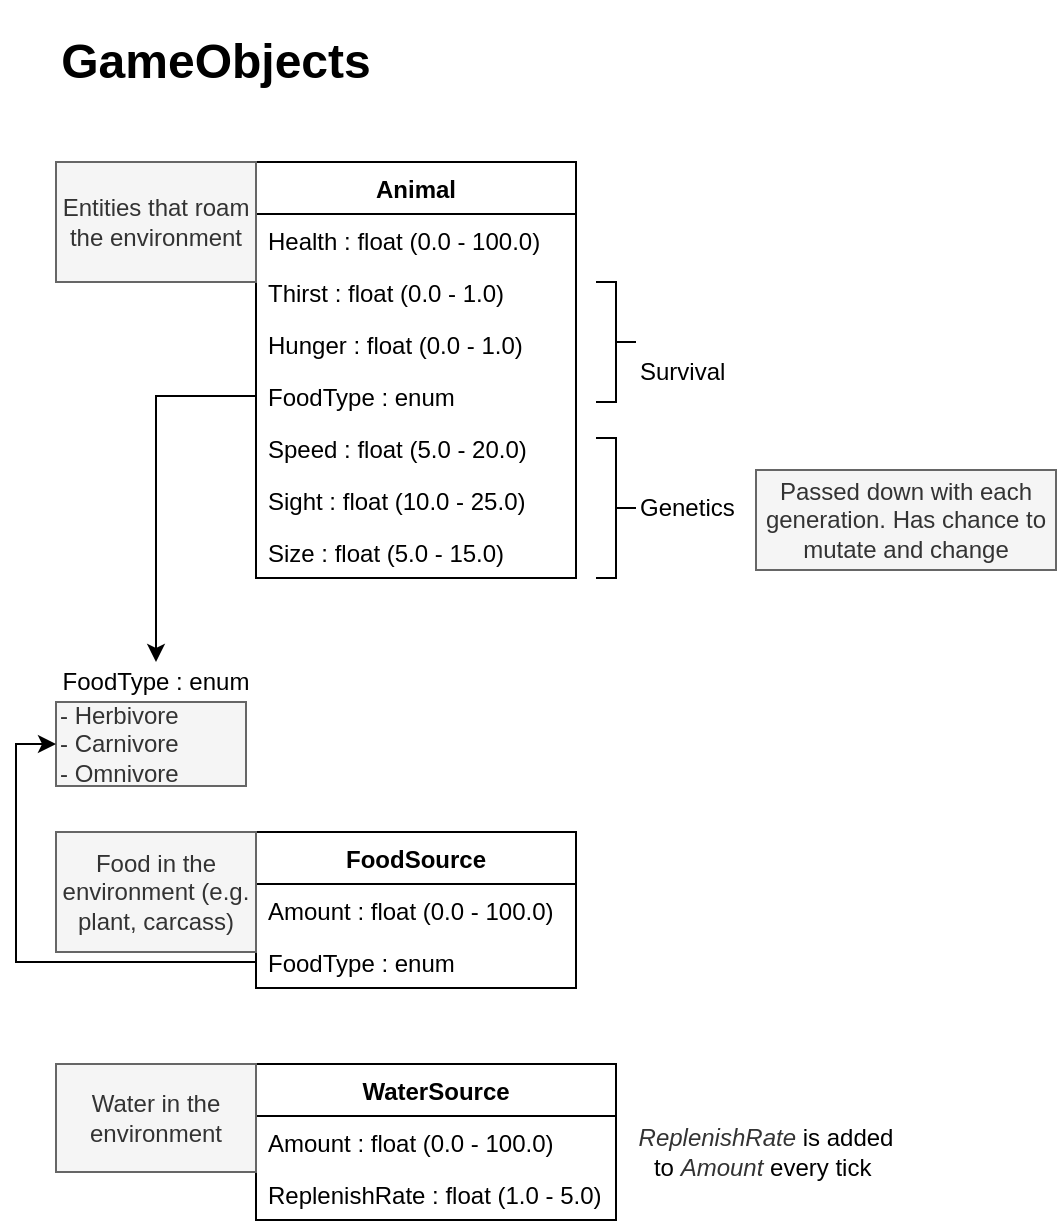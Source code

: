 <mxfile version="14.6.13" type="device" pages="3"><diagram id="C5RBs43oDa-KdzZeNtuy" name="Entity"><mxGraphModel dx="621" dy="552" grid="1" gridSize="10" guides="1" tooltips="1" connect="1" arrows="1" fold="1" page="1" pageScale="1" pageWidth="827" pageHeight="1169" math="0" shadow="0"><root><mxCell id="WIyWlLk6GJQsqaUBKTNV-0"/><mxCell id="WIyWlLk6GJQsqaUBKTNV-1" parent="WIyWlLk6GJQsqaUBKTNV-0"/><mxCell id="5SThRLwOLSABFwooFcCX-1" value="&lt;h1&gt;GameObjects&lt;/h1&gt;" style="text;html=1;strokeColor=none;fillColor=none;align=center;verticalAlign=middle;whiteSpace=wrap;rounded=0;" parent="WIyWlLk6GJQsqaUBKTNV-1" vertex="1"><mxGeometry x="40" y="20" width="160" height="20" as="geometry"/></mxCell><mxCell id="5SThRLwOLSABFwooFcCX-13" value="Animal" style="swimlane;fontStyle=1;childLayout=stackLayout;horizontal=1;startSize=26;horizontalStack=0;resizeParent=1;resizeParentMax=0;resizeLast=0;collapsible=1;marginBottom=0;align=center;" parent="WIyWlLk6GJQsqaUBKTNV-1" vertex="1"><mxGeometry x="140" y="80" width="160" height="208" as="geometry"/></mxCell><mxCell id="5SThRLwOLSABFwooFcCX-14" value="Health : float (0.0 - 100.0)" style="text;strokeColor=none;fillColor=none;align=left;verticalAlign=top;spacingLeft=4;spacingRight=4;overflow=hidden;rotatable=0;points=[[0,0.5],[1,0.5]];portConstraint=eastwest;" parent="5SThRLwOLSABFwooFcCX-13" vertex="1"><mxGeometry y="26" width="160" height="26" as="geometry"/></mxCell><mxCell id="5SThRLwOLSABFwooFcCX-15" value="Thirst : float (0.0 - 1.0)" style="text;strokeColor=none;fillColor=none;align=left;verticalAlign=top;spacingLeft=4;spacingRight=4;overflow=hidden;rotatable=0;points=[[0,0.5],[1,0.5]];portConstraint=eastwest;" parent="5SThRLwOLSABFwooFcCX-13" vertex="1"><mxGeometry y="52" width="160" height="26" as="geometry"/></mxCell><mxCell id="H8pvV5RYC62tvwvG86yU-11" value="Hunger : float (0.0 - 1.0)" style="text;strokeColor=none;fillColor=none;align=left;verticalAlign=top;spacingLeft=4;spacingRight=4;overflow=hidden;rotatable=0;points=[[0,0.5],[1,0.5]];portConstraint=eastwest;" parent="5SThRLwOLSABFwooFcCX-13" vertex="1"><mxGeometry y="78" width="160" height="26" as="geometry"/></mxCell><mxCell id="iAX5rd9NjiC0FdPQaTMb-10" value="FoodType : enum" style="text;strokeColor=none;fillColor=none;align=left;verticalAlign=top;spacingLeft=4;spacingRight=4;overflow=hidden;rotatable=0;points=[[0,0.5],[1,0.5]];portConstraint=eastwest;" parent="5SThRLwOLSABFwooFcCX-13" vertex="1"><mxGeometry y="104" width="160" height="26" as="geometry"/></mxCell><mxCell id="iAX5rd9NjiC0FdPQaTMb-5" value="Speed : float (5.0 - 20.0)" style="text;strokeColor=none;fillColor=none;align=left;verticalAlign=top;spacingLeft=4;spacingRight=4;overflow=hidden;rotatable=0;points=[[0,0.5],[1,0.5]];portConstraint=eastwest;" parent="5SThRLwOLSABFwooFcCX-13" vertex="1"><mxGeometry y="130" width="160" height="26" as="geometry"/></mxCell><mxCell id="iAX5rd9NjiC0FdPQaTMb-6" value="Sight : float (10.0 - 25.0)" style="text;strokeColor=none;fillColor=none;align=left;verticalAlign=top;spacingLeft=4;spacingRight=4;overflow=hidden;rotatable=0;points=[[0,0.5],[1,0.5]];portConstraint=eastwest;" parent="5SThRLwOLSABFwooFcCX-13" vertex="1"><mxGeometry y="156" width="160" height="26" as="geometry"/></mxCell><mxCell id="iAX5rd9NjiC0FdPQaTMb-7" value="Size : float (5.0 - 15.0)" style="text;strokeColor=none;fillColor=none;align=left;verticalAlign=top;spacingLeft=4;spacingRight=4;overflow=hidden;rotatable=0;points=[[0,0.5],[1,0.5]];portConstraint=eastwest;" parent="5SThRLwOLSABFwooFcCX-13" vertex="1"><mxGeometry y="182" width="160" height="26" as="geometry"/></mxCell><mxCell id="H8pvV5RYC62tvwvG86yU-1" value="Entities that roam the environment" style="text;html=1;strokeColor=#666666;fillColor=#f5f5f5;align=center;verticalAlign=middle;whiteSpace=wrap;rounded=0;fontColor=#333333;" parent="WIyWlLk6GJQsqaUBKTNV-1" vertex="1"><mxGeometry x="40" y="80" width="100" height="60" as="geometry"/></mxCell><mxCell id="H8pvV5RYC62tvwvG86yU-4" value="FoodSource" style="swimlane;fontStyle=1;childLayout=stackLayout;horizontal=1;startSize=26;horizontalStack=0;resizeParent=1;resizeParentMax=0;resizeLast=0;collapsible=1;marginBottom=0;align=center;html=0;" parent="WIyWlLk6GJQsqaUBKTNV-1" vertex="1"><mxGeometry x="140" y="415" width="160" height="78" as="geometry"/></mxCell><mxCell id="H8pvV5RYC62tvwvG86yU-5" value="Amount : float (0.0 - 100.0)" style="text;strokeColor=none;fillColor=none;align=left;verticalAlign=top;spacingLeft=4;spacingRight=4;overflow=hidden;rotatable=0;points=[[0,0.5],[1,0.5]];portConstraint=eastwest;" parent="H8pvV5RYC62tvwvG86yU-4" vertex="1"><mxGeometry y="26" width="160" height="26" as="geometry"/></mxCell><mxCell id="H8pvV5RYC62tvwvG86yU-6" value="FoodType : enum" style="text;strokeColor=none;fillColor=none;align=left;verticalAlign=top;spacingLeft=4;spacingRight=4;overflow=hidden;rotatable=0;points=[[0,0.5],[1,0.5]];portConstraint=eastwest;" parent="H8pvV5RYC62tvwvG86yU-4" vertex="1"><mxGeometry y="52" width="160" height="26" as="geometry"/></mxCell><mxCell id="H8pvV5RYC62tvwvG86yU-8" value="Food in the environment (e.g. plant, carcass)" style="text;html=1;strokeColor=#666666;fillColor=#f5f5f5;align=center;verticalAlign=middle;whiteSpace=wrap;rounded=0;fontColor=#333333;" parent="WIyWlLk6GJQsqaUBKTNV-1" vertex="1"><mxGeometry x="40" y="415" width="100" height="60" as="geometry"/></mxCell><mxCell id="H8pvV5RYC62tvwvG86yU-14" value="&lt;span&gt;- Herbivore&lt;/span&gt;&lt;br&gt;&lt;span&gt;- Carnivore&lt;/span&gt;&lt;br&gt;&lt;span&gt;- Omnivore&lt;/span&gt;" style="text;html=1;align=left;verticalAlign=middle;whiteSpace=wrap;rounded=0;shadow=0;glass=0;fillColor=#f5f5f5;strokeColor=#666666;fontColor=#333333;" parent="WIyWlLk6GJQsqaUBKTNV-1" vertex="1"><mxGeometry x="40" y="350" width="95" height="42" as="geometry"/></mxCell><mxCell id="H8pvV5RYC62tvwvG86yU-28" value="WaterSource" style="swimlane;fontStyle=1;childLayout=stackLayout;horizontal=1;startSize=26;horizontalStack=0;resizeParent=1;resizeParentMax=0;resizeLast=0;collapsible=1;marginBottom=0;align=center;html=0;" parent="WIyWlLk6GJQsqaUBKTNV-1" vertex="1"><mxGeometry x="140" y="531" width="180" height="78" as="geometry"/></mxCell><mxCell id="H8pvV5RYC62tvwvG86yU-29" value="Amount : float (0.0 - 100.0)" style="text;strokeColor=none;fillColor=none;align=left;verticalAlign=top;spacingLeft=4;spacingRight=4;overflow=hidden;rotatable=0;points=[[0,0.5],[1,0.5]];portConstraint=eastwest;" parent="H8pvV5RYC62tvwvG86yU-28" vertex="1"><mxGeometry y="26" width="180" height="26" as="geometry"/></mxCell><mxCell id="iAX5rd9NjiC0FdPQaTMb-13" value="ReplenishRate : float (1.0 - 5.0)" style="text;strokeColor=none;fillColor=none;align=left;verticalAlign=top;spacingLeft=4;spacingRight=4;overflow=hidden;rotatable=0;points=[[0,0.5],[1,0.5]];portConstraint=eastwest;" parent="H8pvV5RYC62tvwvG86yU-28" vertex="1"><mxGeometry y="52" width="180" height="26" as="geometry"/></mxCell><mxCell id="H8pvV5RYC62tvwvG86yU-31" value="Water in the environment" style="text;html=1;strokeColor=#666666;fillColor=#f5f5f5;align=center;verticalAlign=middle;whiteSpace=wrap;rounded=0;fontColor=#333333;" parent="WIyWlLk6GJQsqaUBKTNV-1" vertex="1"><mxGeometry x="40" y="531" width="100" height="54" as="geometry"/></mxCell><mxCell id="iAX5rd9NjiC0FdPQaTMb-0" value="FoodType : enum" style="text;html=1;strokeColor=none;fillColor=none;align=center;verticalAlign=middle;whiteSpace=wrap;rounded=0;" parent="WIyWlLk6GJQsqaUBKTNV-1" vertex="1"><mxGeometry x="40" y="330" width="100" height="20" as="geometry"/></mxCell><mxCell id="iAX5rd9NjiC0FdPQaTMb-3" value="" style="html=1;shape=mxgraph.flowchart.annotation_2;align=left;labelPosition=right;direction=west;" parent="WIyWlLk6GJQsqaUBKTNV-1" vertex="1"><mxGeometry x="310" y="140" width="20" height="60" as="geometry"/></mxCell><mxCell id="iAX5rd9NjiC0FdPQaTMb-4" value="Survival" style="text;html=1;align=left;verticalAlign=middle;resizable=0;points=[];autosize=1;strokeColor=none;" parent="WIyWlLk6GJQsqaUBKTNV-1" vertex="1"><mxGeometry x="330" y="175" width="60" height="20" as="geometry"/></mxCell><mxCell id="iAX5rd9NjiC0FdPQaTMb-8" value="" style="html=1;shape=mxgraph.flowchart.annotation_2;align=left;labelPosition=right;direction=west;" parent="WIyWlLk6GJQsqaUBKTNV-1" vertex="1"><mxGeometry x="310" y="218" width="20" height="70" as="geometry"/></mxCell><mxCell id="iAX5rd9NjiC0FdPQaTMb-9" value="Genetics" style="text;html=1;align=left;verticalAlign=middle;resizable=0;points=[];autosize=1;strokeColor=none;" parent="WIyWlLk6GJQsqaUBKTNV-1" vertex="1"><mxGeometry x="330" y="243" width="60" height="20" as="geometry"/></mxCell><mxCell id="iAX5rd9NjiC0FdPQaTMb-11" style="edgeStyle=orthogonalEdgeStyle;orthogonalLoop=1;jettySize=auto;html=1;rounded=0;" parent="WIyWlLk6GJQsqaUBKTNV-1" source="iAX5rd9NjiC0FdPQaTMb-10" target="iAX5rd9NjiC0FdPQaTMb-0" edge="1"><mxGeometry relative="1" as="geometry"/></mxCell><mxCell id="iAX5rd9NjiC0FdPQaTMb-12" style="edgeStyle=orthogonalEdgeStyle;rounded=0;orthogonalLoop=1;jettySize=auto;html=1;entryX=0;entryY=0.5;entryDx=0;entryDy=0;" parent="WIyWlLk6GJQsqaUBKTNV-1" source="H8pvV5RYC62tvwvG86yU-6" target="H8pvV5RYC62tvwvG86yU-14" edge="1"><mxGeometry relative="1" as="geometry"/></mxCell><mxCell id="iAX5rd9NjiC0FdPQaTMb-14" value="&lt;font color=&quot;#333333&quot;&gt;&lt;i&gt;ReplenishRate&lt;/i&gt;&amp;nbsp;&lt;/font&gt;is added to&amp;nbsp;&lt;font color=&quot;#333333&quot;&gt;&lt;i&gt;Amount&lt;/i&gt;&amp;nbsp;&lt;/font&gt;every tick&amp;nbsp;" style="text;html=1;align=center;verticalAlign=middle;whiteSpace=wrap;rounded=0;" parent="WIyWlLk6GJQsqaUBKTNV-1" vertex="1"><mxGeometry x="320" y="550" width="150" height="50" as="geometry"/></mxCell><mxCell id="iAX5rd9NjiC0FdPQaTMb-15" value="&lt;font&gt;Passed down with each generation. Has chance to mutate and change&lt;/font&gt;" style="text;html=1;align=center;verticalAlign=middle;whiteSpace=wrap;rounded=0;fontStyle=0;fontColor=#333333;fillColor=#f5f5f5;strokeColor=#666666;" parent="WIyWlLk6GJQsqaUBKTNV-1" vertex="1"><mxGeometry x="390" y="234" width="150" height="50" as="geometry"/></mxCell></root></mxGraphModel></diagram><diagram id="PXMGcfDnhDhM8WsxdSjX" name="BehaviourTree"><mxGraphModel dx="1422" dy="810" grid="1" gridSize="10" guides="1" tooltips="1" connect="1" arrows="1" fold="1" page="1" pageScale="1" pageWidth="1169" pageHeight="827" math="0" shadow="0"><root><mxCell id="CJIy03Nh561AuJSs0ijZ-0"/><mxCell id="CJIy03Nh561AuJSs0ijZ-1" parent="CJIy03Nh561AuJSs0ijZ-0"/><mxCell id="QV3cNZ93y4zXQy373U-u-1" style="rounded=0;orthogonalLoop=1;jettySize=auto;html=1;exitX=0.5;exitY=1;exitDx=0;exitDy=0;entryX=0.5;entryY=0;entryDx=0;entryDy=0;" parent="CJIy03Nh561AuJSs0ijZ-1" source="-_5IEV3OMT9v0KoMT2D--0" target="QV3cNZ93y4zXQy373U-u-0" edge="1"><mxGeometry relative="1" as="geometry"/></mxCell><mxCell id="-_5IEV3OMT9v0KoMT2D--0" value="Passive&lt;br&gt;Animal" style="rounded=0;whiteSpace=wrap;html=1;fontStyle=1;fillColor=#f5f5f5;strokeColor=#666666;fontColor=#333333;" parent="CJIy03Nh561AuJSs0ijZ-1" vertex="1"><mxGeometry x="390.5" y="20" width="139" height="60" as="geometry"/></mxCell><mxCell id="QV3cNZ93y4zXQy373U-u-3" style="rounded=0;orthogonalLoop=1;jettySize=auto;html=1;exitX=0;exitY=1;exitDx=0;exitDy=0;entryX=0.5;entryY=0;entryDx=0;entryDy=0;" parent="CJIy03Nh561AuJSs0ijZ-1" source="QV3cNZ93y4zXQy373U-u-0" target="QV3cNZ93y4zXQy373U-u-2" edge="1"><mxGeometry relative="1" as="geometry"/></mxCell><mxCell id="QV3cNZ93y4zXQy373U-u-11" style="edgeStyle=none;rounded=0;orthogonalLoop=1;jettySize=auto;html=1;exitX=0;exitY=0.5;exitDx=0;exitDy=0;entryX=1;entryY=0.5;entryDx=0;entryDy=0;" parent="CJIy03Nh561AuJSs0ijZ-1" source="QV3cNZ93y4zXQy373U-u-0" target="QV3cNZ93y4zXQy373U-u-10" edge="1"><mxGeometry relative="1" as="geometry"/></mxCell><mxCell id="QV3cNZ93y4zXQy373U-u-25" style="edgeStyle=none;rounded=0;orthogonalLoop=1;jettySize=auto;html=1;exitX=0.5;exitY=1;exitDx=0;exitDy=0;entryX=0.5;entryY=0;entryDx=0;entryDy=0;" parent="CJIy03Nh561AuJSs0ijZ-1" source="QV3cNZ93y4zXQy373U-u-0" target="QV3cNZ93y4zXQy373U-u-24" edge="1"><mxGeometry relative="1" as="geometry"/></mxCell><mxCell id="QV3cNZ93y4zXQy373U-u-86" style="edgeStyle=none;rounded=0;orthogonalLoop=1;jettySize=auto;html=1;exitX=1;exitY=1;exitDx=0;exitDy=0;entryX=0.5;entryY=0;entryDx=0;entryDy=0;" parent="CJIy03Nh561AuJSs0ijZ-1" source="QV3cNZ93y4zXQy373U-u-0" target="QV3cNZ93y4zXQy373U-u-65" edge="1"><mxGeometry relative="1" as="geometry"/></mxCell><mxCell id="QV3cNZ93y4zXQy373U-u-94" style="edgeStyle=none;rounded=0;orthogonalLoop=1;jettySize=auto;html=1;exitX=1;exitY=0.5;exitDx=0;exitDy=0;entryX=0;entryY=0.5;entryDx=0;entryDy=0;" parent="CJIy03Nh561AuJSs0ijZ-1" source="QV3cNZ93y4zXQy373U-u-0" target="QV3cNZ93y4zXQy373U-u-93" edge="1"><mxGeometry relative="1" as="geometry"/></mxCell><mxCell id="QV3cNZ93y4zXQy373U-u-0" value="Composite" style="rounded=1;whiteSpace=wrap;html=1;fillColor=#d5e8d4;strokeColor=#82b366;" parent="CJIy03Nh561AuJSs0ijZ-1" vertex="1"><mxGeometry x="410" y="100" width="100" height="30" as="geometry"/></mxCell><mxCell id="QV3cNZ93y4zXQy373U-u-5" style="edgeStyle=none;rounded=0;orthogonalLoop=1;jettySize=auto;html=1;exitX=0;exitY=1;exitDx=0;exitDy=0;entryX=0.5;entryY=0;entryDx=0;entryDy=0;" parent="CJIy03Nh561AuJSs0ijZ-1" source="QV3cNZ93y4zXQy373U-u-2" target="QV3cNZ93y4zXQy373U-u-4" edge="1"><mxGeometry relative="1" as="geometry"/></mxCell><mxCell id="QV3cNZ93y4zXQy373U-u-7" style="edgeStyle=none;rounded=0;orthogonalLoop=1;jettySize=auto;html=1;exitX=0.5;exitY=1;exitDx=0;exitDy=0;entryX=0.5;entryY=0;entryDx=0;entryDy=0;" parent="CJIy03Nh561AuJSs0ijZ-1" source="QV3cNZ93y4zXQy373U-u-2" target="QV3cNZ93y4zXQy373U-u-6" edge="1"><mxGeometry relative="1" as="geometry"/></mxCell><mxCell id="QV3cNZ93y4zXQy373U-u-9" style="edgeStyle=none;rounded=0;orthogonalLoop=1;jettySize=auto;html=1;exitX=0.75;exitY=1;exitDx=0;exitDy=0;entryX=0.25;entryY=0;entryDx=0;entryDy=0;" parent="CJIy03Nh561AuJSs0ijZ-1" source="QV3cNZ93y4zXQy373U-u-2" target="QV3cNZ93y4zXQy373U-u-8" edge="1"><mxGeometry relative="1" as="geometry"><mxPoint x="210" y="340" as="targetPoint"/></mxGeometry></mxCell><mxCell id="QV3cNZ93y4zXQy373U-u-54" style="edgeStyle=none;rounded=0;orthogonalLoop=1;jettySize=auto;html=1;exitX=0.25;exitY=1;exitDx=0;exitDy=0;entryX=1;entryY=0;entryDx=0;entryDy=0;" parent="CJIy03Nh561AuJSs0ijZ-1" source="QV3cNZ93y4zXQy373U-u-2" target="QV3cNZ93y4zXQy373U-u-53" edge="1"><mxGeometry relative="1" as="geometry"/></mxCell><mxCell id="QV3cNZ93y4zXQy373U-u-2" value="Sequence" style="rounded=1;whiteSpace=wrap;html=1;fillColor=#d5e8d4;strokeColor=#82b366;" parent="CJIy03Nh561AuJSs0ijZ-1" vertex="1"><mxGeometry x="125" y="290" width="100" height="30" as="geometry"/></mxCell><mxCell id="QV3cNZ93y4zXQy373U-u-4" value="Find Closest Object w/ Tag &quot;Predator&quot;" style="rounded=1;whiteSpace=wrap;html=1;" parent="CJIy03Nh561AuJSs0ijZ-1" vertex="1"><mxGeometry x="10" y="340" width="130" height="40" as="geometry"/></mxCell><mxCell id="QV3cNZ93y4zXQy373U-u-6" value="SetValue &quot;TargetFlee&quot; = &quot;Target&quot; from Find" style="rounded=1;whiteSpace=wrap;html=1;" parent="CJIy03Nh561AuJSs0ijZ-1" vertex="1"><mxGeometry x="55" y="440" width="240" height="30" as="geometry"/></mxCell><mxCell id="QV3cNZ93y4zXQy373U-u-8" value="Flee from &quot;TargetFlee&quot;" style="rounded=1;whiteSpace=wrap;html=1;" parent="CJIy03Nh561AuJSs0ijZ-1" vertex="1"><mxGeometry x="190" y="345" width="140" height="30" as="geometry"/></mxCell><mxCell id="QV3cNZ93y4zXQy373U-u-13" style="edgeStyle=none;rounded=0;orthogonalLoop=1;jettySize=auto;html=1;exitX=0.25;exitY=1;exitDx=0;exitDy=0;entryX=0.5;entryY=0;entryDx=0;entryDy=0;" parent="CJIy03Nh561AuJSs0ijZ-1" source="QV3cNZ93y4zXQy373U-u-10" target="QV3cNZ93y4zXQy373U-u-12" edge="1"><mxGeometry relative="1" as="geometry"/></mxCell><mxCell id="QV3cNZ93y4zXQy373U-u-16" style="edgeStyle=none;rounded=0;orthogonalLoop=1;jettySize=auto;html=1;exitX=0.75;exitY=1;exitDx=0;exitDy=0;entryX=0.5;entryY=0;entryDx=0;entryDy=0;" parent="CJIy03Nh561AuJSs0ijZ-1" source="QV3cNZ93y4zXQy373U-u-10" target="QV3cNZ93y4zXQy373U-u-14" edge="1"><mxGeometry relative="1" as="geometry"/></mxCell><mxCell id="QV3cNZ93y4zXQy373U-u-10" value="Sequence" style="rounded=1;whiteSpace=wrap;html=1;fillColor=#d5e8d4;strokeColor=#82b366;" parent="CJIy03Nh561AuJSs0ijZ-1" vertex="1"><mxGeometry x="110" y="100" width="90" height="30" as="geometry"/></mxCell><mxCell id="QV3cNZ93y4zXQy373U-u-12" value="GetValue &quot;Health&quot; is &amp;lt;= 0" style="rounded=1;whiteSpace=wrap;html=1;" parent="CJIy03Nh561AuJSs0ijZ-1" vertex="1"><mxGeometry x="10" y="150" width="150" height="25" as="geometry"/></mxCell><mxCell id="QV3cNZ93y4zXQy373U-u-14" value="Set &quot;AnimationState&quot; to &quot;Death&quot;" style="rounded=1;whiteSpace=wrap;html=1;" parent="CJIy03Nh561AuJSs0ijZ-1" vertex="1"><mxGeometry x="170" y="150" width="150" height="35" as="geometry"/></mxCell><mxCell id="QV3cNZ93y4zXQy373U-u-19" value="Death Check" style="text;html=1;align=center;verticalAlign=middle;whiteSpace=wrap;rounded=0;fillColor=#f5f5f5;strokeColor=#666666;fontColor=#333333;" parent="CJIy03Nh561AuJSs0ijZ-1" vertex="1"><mxGeometry x="110" y="80" width="90" height="20" as="geometry"/></mxCell><mxCell id="QV3cNZ93y4zXQy373U-u-20" value="Predator Check" style="text;html=1;strokeColor=#666666;fillColor=#f5f5f5;align=center;verticalAlign=middle;whiteSpace=wrap;rounded=0;fontColor=#333333;" parent="CJIy03Nh561AuJSs0ijZ-1" vertex="1"><mxGeometry x="70" y="270" width="100" height="20" as="geometry"/></mxCell><mxCell id="QV3cNZ93y4zXQy373U-u-28" style="edgeStyle=none;rounded=0;orthogonalLoop=1;jettySize=auto;html=1;exitX=0;exitY=0.75;exitDx=0;exitDy=0;entryX=1;entryY=0;entryDx=0;entryDy=0;" parent="CJIy03Nh561AuJSs0ijZ-1" source="QV3cNZ93y4zXQy373U-u-24" target="QV3cNZ93y4zXQy373U-u-27" edge="1"><mxGeometry relative="1" as="geometry"/></mxCell><mxCell id="QV3cNZ93y4zXQy373U-u-33" style="edgeStyle=none;rounded=0;orthogonalLoop=1;jettySize=auto;html=1;exitX=0;exitY=1;exitDx=0;exitDy=0;entryX=0.75;entryY=0;entryDx=0;entryDy=0;" parent="CJIy03Nh561AuJSs0ijZ-1" source="QV3cNZ93y4zXQy373U-u-24" target="QV3cNZ93y4zXQy373U-u-29" edge="1"><mxGeometry relative="1" as="geometry"/></mxCell><mxCell id="QV3cNZ93y4zXQy373U-u-34" style="edgeStyle=none;rounded=0;orthogonalLoop=1;jettySize=auto;html=1;exitX=1;exitY=1;exitDx=0;exitDy=0;entryX=0.25;entryY=0;entryDx=0;entryDy=0;" parent="CJIy03Nh561AuJSs0ijZ-1" source="QV3cNZ93y4zXQy373U-u-24" target="QV3cNZ93y4zXQy373U-u-32" edge="1"><mxGeometry relative="1" as="geometry"/></mxCell><mxCell id="QV3cNZ93y4zXQy373U-u-39" style="edgeStyle=none;rounded=0;orthogonalLoop=1;jettySize=auto;html=1;exitX=0;exitY=0.25;exitDx=0;exitDy=0;entryX=1;entryY=0;entryDx=0;entryDy=0;" parent="CJIy03Nh561AuJSs0ijZ-1" source="QV3cNZ93y4zXQy373U-u-24" target="QV3cNZ93y4zXQy373U-u-38" edge="1"><mxGeometry relative="1" as="geometry"/></mxCell><mxCell id="QV3cNZ93y4zXQy373U-u-24" value="Sequence" style="rounded=1;whiteSpace=wrap;html=1;fillColor=#d5e8d4;strokeColor=#82b366;" parent="CJIy03Nh561AuJSs0ijZ-1" vertex="1"><mxGeometry x="400" y="470" width="100" height="30" as="geometry"/></mxCell><mxCell id="QV3cNZ93y4zXQy373U-u-26" value="Water Check" style="text;html=1;strokeColor=#666666;fillColor=#f5f5f5;align=center;verticalAlign=middle;whiteSpace=wrap;rounded=0;fontColor=#333333;" parent="CJIy03Nh561AuJSs0ijZ-1" vertex="1"><mxGeometry x="410" y="500" width="80" height="20" as="geometry"/></mxCell><mxCell id="QV3cNZ93y4zXQy373U-u-27" value="Find Closest Object w/ Tag &quot;Water&quot;" style="rounded=1;whiteSpace=wrap;html=1;" parent="CJIy03Nh561AuJSs0ijZ-1" vertex="1"><mxGeometry x="235" y="535" width="130" height="40" as="geometry"/></mxCell><mxCell id="QV3cNZ93y4zXQy373U-u-29" value="GetValue &quot;Target&quot; is not null?" style="rounded=1;whiteSpace=wrap;html=1;" parent="CJIy03Nh561AuJSs0ijZ-1" vertex="1"><mxGeometry x="260" y="590" width="185" height="25" as="geometry"/></mxCell><mxCell id="QV3cNZ93y4zXQy373U-u-30" value="Navigate Path" style="rounded=1;whiteSpace=wrap;html=1;" parent="CJIy03Nh561AuJSs0ijZ-1" vertex="1"><mxGeometry x="529.5" y="730" width="130" height="30" as="geometry"/></mxCell><mxCell id="QV3cNZ93y4zXQy373U-u-35" style="edgeStyle=none;rounded=0;orthogonalLoop=1;jettySize=auto;html=1;entryX=0.5;entryY=0;entryDx=0;entryDy=0;fillColor=#d5e8d4;strokeColor=#82b366;exitX=0.5;exitY=1;exitDx=0;exitDy=0;startArrow=none;" parent="CJIy03Nh561AuJSs0ijZ-1" source="QV3cNZ93y4zXQy373U-u-36" target="QV3cNZ93y4zXQy373U-u-42" edge="1"><mxGeometry relative="1" as="geometry"/></mxCell><mxCell id="QV3cNZ93y4zXQy373U-u-40" style="edgeStyle=none;rounded=0;orthogonalLoop=1;jettySize=auto;html=1;exitX=1;exitY=1;exitDx=0;exitDy=0;entryX=0.5;entryY=0;entryDx=0;entryDy=0;fillColor=#f8cecc;strokeColor=#b85450;startArrow=none;" parent="CJIy03Nh561AuJSs0ijZ-1" source="QV3cNZ93y4zXQy373U-u-41" target="QV3cNZ93y4zXQy373U-u-37" edge="1"><mxGeometry relative="1" as="geometry"/></mxCell><mxCell id="QV3cNZ93y4zXQy373U-u-32" value="Evaluator&lt;br&gt;&lt;br&gt;Distance to &quot;Target&quot; &amp;gt; 1" style="rounded=1;whiteSpace=wrap;html=1;" parent="CJIy03Nh561AuJSs0ijZ-1" vertex="1"><mxGeometry x="480" y="530" width="150" height="50" as="geometry"/></mxCell><mxCell id="QV3cNZ93y4zXQy373U-u-37" value="SetValue &quot;Thirst&quot; 0" style="rounded=1;whiteSpace=wrap;html=1;" parent="CJIy03Nh561AuJSs0ijZ-1" vertex="1"><mxGeometry x="590" y="650" width="130" height="30" as="geometry"/></mxCell><mxCell id="QV3cNZ93y4zXQy373U-u-38" value="GetValue &quot;Thirst&quot; &amp;gt; 0.5" style="rounded=1;whiteSpace=wrap;html=1;strokeColor=#000000;fillColor=none;" parent="CJIy03Nh561AuJSs0ijZ-1" vertex="1"><mxGeometry x="225" y="490" width="140" height="30" as="geometry"/></mxCell><mxCell id="QV3cNZ93y4zXQy373U-u-46" style="edgeStyle=none;rounded=0;orthogonalLoop=1;jettySize=auto;html=1;exitX=0.25;exitY=1;exitDx=0;exitDy=0;entryX=0.5;entryY=0;entryDx=0;entryDy=0;" parent="CJIy03Nh561AuJSs0ijZ-1" source="QV3cNZ93y4zXQy373U-u-42" target="QV3cNZ93y4zXQy373U-u-45" edge="1"><mxGeometry relative="1" as="geometry"/></mxCell><mxCell id="QV3cNZ93y4zXQy373U-u-50" style="edgeStyle=none;rounded=0;orthogonalLoop=1;jettySize=auto;html=1;exitX=0.5;exitY=1;exitDx=0;exitDy=0;entryX=0.5;entryY=0;entryDx=0;entryDy=0;" parent="CJIy03Nh561AuJSs0ijZ-1" source="QV3cNZ93y4zXQy373U-u-42" target="QV3cNZ93y4zXQy373U-u-49" edge="1"><mxGeometry relative="1" as="geometry"/></mxCell><mxCell id="QV3cNZ93y4zXQy373U-u-51" style="edgeStyle=none;rounded=0;orthogonalLoop=1;jettySize=auto;html=1;exitX=0.75;exitY=1;exitDx=0;exitDy=0;entryX=0.5;entryY=0;entryDx=0;entryDy=0;" parent="CJIy03Nh561AuJSs0ijZ-1" source="QV3cNZ93y4zXQy373U-u-42" target="QV3cNZ93y4zXQy373U-u-30" edge="1"><mxGeometry relative="1" as="geometry"/></mxCell><mxCell id="QV3cNZ93y4zXQy373U-u-42" value="Sequence" style="rounded=1;whiteSpace=wrap;html=1;fillColor=#d5e8d4;strokeColor=#82b366;" parent="CJIy03Nh561AuJSs0ijZ-1" vertex="1"><mxGeometry x="465" y="650" width="100" height="30" as="geometry"/></mxCell><mxCell id="QV3cNZ93y4zXQy373U-u-45" value="Find Path To &quot;Target&quot;" style="rounded=1;whiteSpace=wrap;html=1;" parent="CJIy03Nh561AuJSs0ijZ-1" vertex="1"><mxGeometry x="350" y="730" width="130" height="30" as="geometry"/></mxCell><mxCell id="QV3cNZ93y4zXQy373U-u-49" value="Check Path is valid" style="rounded=1;whiteSpace=wrap;html=1;" parent="CJIy03Nh561AuJSs0ijZ-1" vertex="1"><mxGeometry x="445" y="770" width="130" height="30" as="geometry"/></mxCell><mxCell id="QV3cNZ93y4zXQy373U-u-53" value="Check &quot;Target&quot; is not null" style="rounded=1;whiteSpace=wrap;html=1;" parent="CJIy03Nh561AuJSs0ijZ-1" vertex="1"><mxGeometry x="10" y="400" width="140" height="26.5" as="geometry"/></mxCell><mxCell id="QV3cNZ93y4zXQy373U-u-41" value="False" style="text;html=1;strokeColor=none;fillColor=none;align=center;verticalAlign=middle;whiteSpace=wrap;rounded=0;rotation=0;" parent="CJIy03Nh561AuJSs0ijZ-1" vertex="1"><mxGeometry x="600" y="590" width="40" height="20" as="geometry"/></mxCell><mxCell id="QV3cNZ93y4zXQy373U-u-56" value="" style="edgeStyle=none;rounded=0;orthogonalLoop=1;jettySize=auto;html=1;exitX=0.75;exitY=1;exitDx=0;exitDy=0;entryX=0.5;entryY=0;entryDx=0;entryDy=0;fillColor=#f8cecc;strokeColor=#b85450;endArrow=none;" parent="CJIy03Nh561AuJSs0ijZ-1" source="QV3cNZ93y4zXQy373U-u-32" target="QV3cNZ93y4zXQy373U-u-41" edge="1"><mxGeometry relative="1" as="geometry"><mxPoint x="630" y="580" as="sourcePoint"/><mxPoint x="655" y="630" as="targetPoint"/></mxGeometry></mxCell><mxCell id="QV3cNZ93y4zXQy373U-u-36" value="True" style="text;html=1;strokeColor=none;fillColor=none;align=center;verticalAlign=middle;whiteSpace=wrap;rounded=0;" parent="CJIy03Nh561AuJSs0ijZ-1" vertex="1"><mxGeometry x="495" y="595" width="40" height="20" as="geometry"/></mxCell><mxCell id="QV3cNZ93y4zXQy373U-u-57" value="" style="edgeStyle=none;rounded=0;orthogonalLoop=1;jettySize=auto;html=1;entryX=0.5;entryY=0;entryDx=0;entryDy=0;fillColor=#d5e8d4;strokeColor=#82b366;exitX=0.25;exitY=1;exitDx=0;exitDy=0;endArrow=none;" parent="CJIy03Nh561AuJSs0ijZ-1" source="QV3cNZ93y4zXQy373U-u-32" target="QV3cNZ93y4zXQy373U-u-36" edge="1"><mxGeometry relative="1" as="geometry"><mxPoint x="517.5" y="580" as="sourcePoint"/><mxPoint x="515" y="650" as="targetPoint"/></mxGeometry></mxCell><mxCell id="QV3cNZ93y4zXQy373U-u-58" value="Drink" style="text;html=1;strokeColor=#666666;fillColor=#f5f5f5;align=center;verticalAlign=middle;whiteSpace=wrap;rounded=0;fontColor=#333333;" parent="CJIy03Nh561AuJSs0ijZ-1" vertex="1"><mxGeometry x="605" y="680" width="100" height="20" as="geometry"/></mxCell><mxCell id="QV3cNZ93y4zXQy373U-u-61" style="edgeStyle=none;rounded=0;orthogonalLoop=1;jettySize=auto;html=1;exitX=0;exitY=0.75;exitDx=0;exitDy=0;entryX=1;entryY=0;entryDx=0;entryDy=0;" parent="CJIy03Nh561AuJSs0ijZ-1" source="QV3cNZ93y4zXQy373U-u-65" target="QV3cNZ93y4zXQy373U-u-67" edge="1"><mxGeometry relative="1" as="geometry"/></mxCell><mxCell id="QV3cNZ93y4zXQy373U-u-62" style="edgeStyle=none;rounded=0;orthogonalLoop=1;jettySize=auto;html=1;exitX=0;exitY=1;exitDx=0;exitDy=0;entryX=0.75;entryY=0;entryDx=0;entryDy=0;" parent="CJIy03Nh561AuJSs0ijZ-1" source="QV3cNZ93y4zXQy373U-u-65" target="QV3cNZ93y4zXQy373U-u-68" edge="1"><mxGeometry relative="1" as="geometry"/></mxCell><mxCell id="QV3cNZ93y4zXQy373U-u-63" style="edgeStyle=none;rounded=0;orthogonalLoop=1;jettySize=auto;html=1;exitX=1;exitY=1;exitDx=0;exitDy=0;entryX=0.25;entryY=0;entryDx=0;entryDy=0;" parent="CJIy03Nh561AuJSs0ijZ-1" source="QV3cNZ93y4zXQy373U-u-65" target="QV3cNZ93y4zXQy373U-u-72" edge="1"><mxGeometry relative="1" as="geometry"/></mxCell><mxCell id="QV3cNZ93y4zXQy373U-u-64" style="edgeStyle=none;rounded=0;orthogonalLoop=1;jettySize=auto;html=1;exitX=0;exitY=0.25;exitDx=0;exitDy=0;entryX=1;entryY=0;entryDx=0;entryDy=0;" parent="CJIy03Nh561AuJSs0ijZ-1" source="QV3cNZ93y4zXQy373U-u-65" target="QV3cNZ93y4zXQy373U-u-74" edge="1"><mxGeometry relative="1" as="geometry"/></mxCell><mxCell id="QV3cNZ93y4zXQy373U-u-65" value="Sequence" style="rounded=1;whiteSpace=wrap;html=1;fillColor=#d5e8d4;strokeColor=#82b366;" parent="CJIy03Nh561AuJSs0ijZ-1" vertex="1"><mxGeometry x="695" y="330" width="100" height="30" as="geometry"/></mxCell><mxCell id="QV3cNZ93y4zXQy373U-u-66" value="Food Check" style="text;html=1;strokeColor=#666666;fillColor=#f5f5f5;align=center;verticalAlign=middle;whiteSpace=wrap;rounded=0;fontColor=#333333;" parent="CJIy03Nh561AuJSs0ijZ-1" vertex="1"><mxGeometry x="705" y="360" width="80" height="20" as="geometry"/></mxCell><mxCell id="QV3cNZ93y4zXQy373U-u-67" value="Find Closest Object w/ Tag FoodType" style="rounded=1;whiteSpace=wrap;html=1;" parent="CJIy03Nh561AuJSs0ijZ-1" vertex="1"><mxGeometry x="530" y="395" width="130" height="40" as="geometry"/></mxCell><mxCell id="QV3cNZ93y4zXQy373U-u-68" value="GetValue &quot;Target&quot; is not null?" style="rounded=1;whiteSpace=wrap;html=1;" parent="CJIy03Nh561AuJSs0ijZ-1" vertex="1"><mxGeometry x="555" y="450" width="185" height="25" as="geometry"/></mxCell><mxCell id="QV3cNZ93y4zXQy373U-u-69" value="Navigate Path" style="rounded=1;whiteSpace=wrap;html=1;" parent="CJIy03Nh561AuJSs0ijZ-1" vertex="1"><mxGeometry x="810" y="565" width="130" height="30" as="geometry"/></mxCell><mxCell id="QV3cNZ93y4zXQy373U-u-70" style="edgeStyle=none;rounded=0;orthogonalLoop=1;jettySize=auto;html=1;entryX=0.5;entryY=0;entryDx=0;entryDy=0;fillColor=#d5e8d4;strokeColor=#82b366;exitX=0.5;exitY=1;exitDx=0;exitDy=0;startArrow=none;" parent="CJIy03Nh561AuJSs0ijZ-1" source="QV3cNZ93y4zXQy373U-u-83" target="QV3cNZ93y4zXQy373U-u-78" edge="1"><mxGeometry relative="1" as="geometry"/></mxCell><mxCell id="QV3cNZ93y4zXQy373U-u-72" value="Evaluator&lt;br&gt;&lt;br&gt;Distance to &quot;Target&quot; &amp;gt; 1" style="rounded=1;whiteSpace=wrap;html=1;" parent="CJIy03Nh561AuJSs0ijZ-1" vertex="1"><mxGeometry x="760" y="400" width="150" height="50" as="geometry"/></mxCell><mxCell id="QV3cNZ93y4zXQy373U-u-73" value="SetValue &quot;Hunger&quot; 0" style="rounded=1;whiteSpace=wrap;html=1;" parent="CJIy03Nh561AuJSs0ijZ-1" vertex="1"><mxGeometry x="887.5" y="615" width="130" height="30" as="geometry"/></mxCell><mxCell id="QV3cNZ93y4zXQy373U-u-74" value="GetValue &quot;Hunger&quot; &amp;gt; 0.5" style="rounded=1;whiteSpace=wrap;html=1;strokeColor=#000000;fillColor=none;" parent="CJIy03Nh561AuJSs0ijZ-1" vertex="1"><mxGeometry x="520" y="350" width="140" height="30" as="geometry"/></mxCell><mxCell id="QV3cNZ93y4zXQy373U-u-75" style="edgeStyle=none;rounded=0;orthogonalLoop=1;jettySize=auto;html=1;exitX=0.25;exitY=1;exitDx=0;exitDy=0;entryX=0.5;entryY=0;entryDx=0;entryDy=0;" parent="CJIy03Nh561AuJSs0ijZ-1" source="QV3cNZ93y4zXQy373U-u-78" target="QV3cNZ93y4zXQy373U-u-79" edge="1"><mxGeometry relative="1" as="geometry"/></mxCell><mxCell id="QV3cNZ93y4zXQy373U-u-76" style="edgeStyle=none;rounded=0;orthogonalLoop=1;jettySize=auto;html=1;exitX=0.5;exitY=1;exitDx=0;exitDy=0;entryX=0.5;entryY=0;entryDx=0;entryDy=0;" parent="CJIy03Nh561AuJSs0ijZ-1" source="QV3cNZ93y4zXQy373U-u-78" target="QV3cNZ93y4zXQy373U-u-80" edge="1"><mxGeometry relative="1" as="geometry"/></mxCell><mxCell id="QV3cNZ93y4zXQy373U-u-77" style="edgeStyle=none;rounded=0;orthogonalLoop=1;jettySize=auto;html=1;exitX=0.75;exitY=1;exitDx=0;exitDy=0;entryX=0.5;entryY=0;entryDx=0;entryDy=0;" parent="CJIy03Nh561AuJSs0ijZ-1" source="QV3cNZ93y4zXQy373U-u-78" target="QV3cNZ93y4zXQy373U-u-69" edge="1"><mxGeometry relative="1" as="geometry"/></mxCell><mxCell id="QV3cNZ93y4zXQy373U-u-78" value="Sequence" style="rounded=1;whiteSpace=wrap;html=1;fillColor=#d5e8d4;strokeColor=#82b366;" parent="CJIy03Nh561AuJSs0ijZ-1" vertex="1"><mxGeometry x="750" y="510" width="100" height="30" as="geometry"/></mxCell><mxCell id="QV3cNZ93y4zXQy373U-u-79" value="Find Path To &quot;Target&quot;" style="rounded=1;whiteSpace=wrap;html=1;" parent="CJIy03Nh561AuJSs0ijZ-1" vertex="1"><mxGeometry x="665" y="565" width="130" height="30" as="geometry"/></mxCell><mxCell id="QV3cNZ93y4zXQy373U-u-80" value="Check Path is valid" style="rounded=1;whiteSpace=wrap;html=1;" parent="CJIy03Nh561AuJSs0ijZ-1" vertex="1"><mxGeometry x="735" y="630" width="130" height="30" as="geometry"/></mxCell><mxCell id="QV3cNZ93y4zXQy373U-u-88" style="edgeStyle=none;rounded=0;orthogonalLoop=1;jettySize=auto;html=1;exitX=1;exitY=1;exitDx=0;exitDy=0;entryX=0.25;entryY=0;entryDx=0;entryDy=0;fillColor=#f8cecc;strokeColor=#b85450;" parent="CJIy03Nh561AuJSs0ijZ-1" source="QV3cNZ93y4zXQy373U-u-81" target="QV3cNZ93y4zXQy373U-u-87" edge="1"><mxGeometry relative="1" as="geometry"/></mxCell><mxCell id="QV3cNZ93y4zXQy373U-u-81" value="False" style="text;html=1;strokeColor=none;fillColor=none;align=center;verticalAlign=middle;whiteSpace=wrap;rounded=0;rotation=0;" parent="CJIy03Nh561AuJSs0ijZ-1" vertex="1"><mxGeometry x="930" y="460" width="40" height="20" as="geometry"/></mxCell><mxCell id="QV3cNZ93y4zXQy373U-u-82" value="" style="edgeStyle=none;rounded=0;orthogonalLoop=1;jettySize=auto;html=1;exitX=1;exitY=1;exitDx=0;exitDy=0;entryX=0;entryY=0;entryDx=0;entryDy=0;fillColor=#f8cecc;strokeColor=#b85450;endArrow=none;" parent="CJIy03Nh561AuJSs0ijZ-1" source="QV3cNZ93y4zXQy373U-u-72" target="QV3cNZ93y4zXQy373U-u-81" edge="1"><mxGeometry relative="1" as="geometry"><mxPoint x="980" y="440" as="sourcePoint"/><mxPoint x="1005" y="490" as="targetPoint"/></mxGeometry></mxCell><mxCell id="QV3cNZ93y4zXQy373U-u-83" value="True" style="text;html=1;strokeColor=none;fillColor=none;align=center;verticalAlign=middle;whiteSpace=wrap;rounded=0;" parent="CJIy03Nh561AuJSs0ijZ-1" vertex="1"><mxGeometry x="780" y="470" width="40" height="20" as="geometry"/></mxCell><mxCell id="QV3cNZ93y4zXQy373U-u-84" value="" style="edgeStyle=none;rounded=0;orthogonalLoop=1;jettySize=auto;html=1;entryX=0.5;entryY=0;entryDx=0;entryDy=0;fillColor=#d5e8d4;strokeColor=#82b366;exitX=0.25;exitY=1;exitDx=0;exitDy=0;endArrow=none;" parent="CJIy03Nh561AuJSs0ijZ-1" source="QV3cNZ93y4zXQy373U-u-72" target="QV3cNZ93y4zXQy373U-u-83" edge="1"><mxGeometry relative="1" as="geometry"><mxPoint x="867.5" y="440" as="sourcePoint"/><mxPoint x="865" y="510" as="targetPoint"/></mxGeometry></mxCell><mxCell id="QV3cNZ93y4zXQy373U-u-85" value="Eat" style="text;html=1;strokeColor=#666666;fillColor=#f5f5f5;align=center;verticalAlign=middle;whiteSpace=wrap;rounded=0;fontColor=#333333;" parent="CJIy03Nh561AuJSs0ijZ-1" vertex="1"><mxGeometry x="902.5" y="645" width="100" height="20" as="geometry"/></mxCell><mxCell id="QV3cNZ93y4zXQy373U-u-89" style="edgeStyle=none;rounded=0;orthogonalLoop=1;jettySize=auto;html=1;exitX=0.25;exitY=1;exitDx=0;exitDy=0;entryX=0.5;entryY=0;entryDx=0;entryDy=0;" parent="CJIy03Nh561AuJSs0ijZ-1" source="QV3cNZ93y4zXQy373U-u-87" target="QV3cNZ93y4zXQy373U-u-73" edge="1"><mxGeometry relative="1" as="geometry"/></mxCell><mxCell id="QV3cNZ93y4zXQy373U-u-92" style="edgeStyle=none;rounded=0;orthogonalLoop=1;jettySize=auto;html=1;exitX=0.75;exitY=1;exitDx=0;exitDy=0;entryX=0.5;entryY=0;entryDx=0;entryDy=0;" parent="CJIy03Nh561AuJSs0ijZ-1" source="QV3cNZ93y4zXQy373U-u-87" target="QV3cNZ93y4zXQy373U-u-90" edge="1"><mxGeometry relative="1" as="geometry"/></mxCell><mxCell id="QV3cNZ93y4zXQy373U-u-87" value="Sequence" style="rounded=1;whiteSpace=wrap;html=1;fillColor=#d5e8d4;strokeColor=#82b366;" parent="CJIy03Nh561AuJSs0ijZ-1" vertex="1"><mxGeometry x="970" y="505" width="100" height="30" as="geometry"/></mxCell><mxCell id="QV3cNZ93y4zXQy373U-u-90" value="SetValue on &quot;Target&quot; &quot;Health&quot;--" style="rounded=1;whiteSpace=wrap;html=1;" parent="CJIy03Nh561AuJSs0ijZ-1" vertex="1"><mxGeometry x="1030" y="615" width="130" height="30" as="geometry"/></mxCell><mxCell id="QV3cNZ93y4zXQy373U-u-91" value="Reduce available food on source" style="text;html=1;strokeColor=#666666;fillColor=#f5f5f5;align=center;verticalAlign=middle;whiteSpace=wrap;rounded=0;fontColor=#333333;" parent="CJIy03Nh561AuJSs0ijZ-1" vertex="1"><mxGeometry x="1037.5" y="645" width="115" height="30" as="geometry"/></mxCell><mxCell id="5MFWMXDsHzjg6_mEOODP-2" style="rounded=0;orthogonalLoop=1;jettySize=auto;html=1;exitX=0;exitY=1;exitDx=0;exitDy=0;entryX=0.5;entryY=0;entryDx=0;entryDy=0;" edge="1" parent="CJIy03Nh561AuJSs0ijZ-1" source="QV3cNZ93y4zXQy373U-u-93" target="5MFWMXDsHzjg6_mEOODP-1"><mxGeometry relative="1" as="geometry"/></mxCell><mxCell id="5MFWMXDsHzjg6_mEOODP-5" style="edgeStyle=none;rounded=0;orthogonalLoop=1;jettySize=auto;html=1;exitX=0.25;exitY=1;exitDx=0;exitDy=0;entryX=0.5;entryY=0;entryDx=0;entryDy=0;" edge="1" parent="CJIy03Nh561AuJSs0ijZ-1" source="QV3cNZ93y4zXQy373U-u-93" target="5MFWMXDsHzjg6_mEOODP-3"><mxGeometry relative="1" as="geometry"/></mxCell><mxCell id="5MFWMXDsHzjg6_mEOODP-8" style="edgeStyle=none;rounded=0;orthogonalLoop=1;jettySize=auto;html=1;exitX=0.5;exitY=1;exitDx=0;exitDy=0;entryX=0.5;entryY=0;entryDx=0;entryDy=0;" edge="1" parent="CJIy03Nh561AuJSs0ijZ-1" source="QV3cNZ93y4zXQy373U-u-93" target="5MFWMXDsHzjg6_mEOODP-7"><mxGeometry relative="1" as="geometry"/></mxCell><mxCell id="5MFWMXDsHzjg6_mEOODP-13" style="edgeStyle=none;rounded=0;orthogonalLoop=1;jettySize=auto;html=1;exitX=0.75;exitY=1;exitDx=0;exitDy=0;entryX=0.5;entryY=0;entryDx=0;entryDy=0;" edge="1" parent="CJIy03Nh561AuJSs0ijZ-1" source="QV3cNZ93y4zXQy373U-u-93" target="5MFWMXDsHzjg6_mEOODP-10"><mxGeometry relative="1" as="geometry"/></mxCell><mxCell id="5MFWMXDsHzjg6_mEOODP-14" style="edgeStyle=none;rounded=0;orthogonalLoop=1;jettySize=auto;html=1;exitX=1;exitY=1;exitDx=0;exitDy=0;entryX=0;entryY=0;entryDx=0;entryDy=0;" edge="1" parent="CJIy03Nh561AuJSs0ijZ-1" source="QV3cNZ93y4zXQy373U-u-93" target="5MFWMXDsHzjg6_mEOODP-12"><mxGeometry relative="1" as="geometry"/></mxCell><mxCell id="QV3cNZ93y4zXQy373U-u-93" value="Sequence" style="rounded=1;whiteSpace=wrap;html=1;fillColor=#d5e8d4;strokeColor=#82b366;" parent="CJIy03Nh561AuJSs0ijZ-1" vertex="1"><mxGeometry x="917.5" y="100" width="120" height="32.5" as="geometry"/></mxCell><mxCell id="5MFWMXDsHzjg6_mEOODP-1" value="Get random direction" style="rounded=1;whiteSpace=wrap;html=1;strokeColor=#000000;fillColor=none;" vertex="1" parent="CJIy03Nh561AuJSs0ijZ-1"><mxGeometry x="765" y="185" width="140" height="25" as="geometry"/></mxCell><mxCell id="5MFWMXDsHzjg6_mEOODP-3" value="Set Speed to half" style="rounded=1;whiteSpace=wrap;html=1;strokeColor=#000000;fillColor=none;" vertex="1" parent="CJIy03Nh561AuJSs0ijZ-1"><mxGeometry x="837.5" y="220" width="132.5" height="30" as="geometry"/></mxCell><mxCell id="5MFWMXDsHzjg6_mEOODP-6" value="Move in direction" style="rounded=1;whiteSpace=wrap;html=1;strokeColor=#000000;fillColor=none;" vertex="1" parent="CJIy03Nh561AuJSs0ijZ-1"><mxGeometry x="911.25" y="320" width="132.5" height="30" as="geometry"/></mxCell><mxCell id="5MFWMXDsHzjg6_mEOODP-9" style="edgeStyle=none;rounded=0;orthogonalLoop=1;jettySize=auto;html=1;exitX=0.5;exitY=1;exitDx=0;exitDy=0;entryX=0.5;entryY=0;entryDx=0;entryDy=0;" edge="1" parent="CJIy03Nh561AuJSs0ijZ-1" source="5MFWMXDsHzjg6_mEOODP-7" target="5MFWMXDsHzjg6_mEOODP-6"><mxGeometry relative="1" as="geometry"/></mxCell><mxCell id="5MFWMXDsHzjg6_mEOODP-7" value="Loop for Time 1.0s" style="rounded=1;whiteSpace=wrap;html=1;strokeColor=#000000;fillColor=none;" vertex="1" parent="CJIy03Nh561AuJSs0ijZ-1"><mxGeometry x="911.25" y="270" width="132.5" height="30" as="geometry"/></mxCell><mxCell id="5MFWMXDsHzjg6_mEOODP-10" value="Set Speed to original" style="rounded=1;whiteSpace=wrap;html=1;strokeColor=#000000;fillColor=none;" vertex="1" parent="CJIy03Nh561AuJSs0ijZ-1"><mxGeometry x="990" y="220" width="132.5" height="30" as="geometry"/></mxCell><mxCell id="5MFWMXDsHzjg6_mEOODP-12" value="Wait 0.5s" style="rounded=1;whiteSpace=wrap;html=1;strokeColor=#000000;fillColor=none;" vertex="1" parent="CJIy03Nh561AuJSs0ijZ-1"><mxGeometry x="1070" y="165" width="62.5" height="20" as="geometry"/></mxCell><mxCell id="5MFWMXDsHzjg6_mEOODP-15" value="Wander" style="text;html=1;strokeColor=#666666;fillColor=#f5f5f5;align=center;verticalAlign=middle;whiteSpace=wrap;rounded=0;fontColor=#333333;" vertex="1" parent="CJIy03Nh561AuJSs0ijZ-1"><mxGeometry x="937.5" y="80" width="80" height="20" as="geometry"/></mxCell></root></mxGraphModel></diagram><diagram id="oHpnOZ3s5FHOkRjVCw56" name="Page-3"><mxGraphModel dx="946" dy="646" grid="1" gridSize="10" guides="1" tooltips="1" connect="1" arrows="1" fold="1" page="1" pageScale="1" pageWidth="1169" pageHeight="827" math="0" shadow="0"><root><mxCell id="IxHhfecPmwmU83kOwBxi-0"/><mxCell id="IxHhfecPmwmU83kOwBxi-1" parent="IxHhfecPmwmU83kOwBxi-0"/><mxCell id="gOuODuxBE_5zfcZgt-Ab-20" style="edgeStyle=none;rounded=0;orthogonalLoop=1;jettySize=auto;html=1;exitX=0.5;exitY=1;exitDx=0;exitDy=0;entryX=0.5;entryY=0;entryDx=0;entryDy=0;" parent="IxHhfecPmwmU83kOwBxi-1" source="gOuODuxBE_5zfcZgt-Ab-3" target="gOuODuxBE_5zfcZgt-Ab-19" edge="1"><mxGeometry relative="1" as="geometry"/></mxCell><mxCell id="gOuODuxBE_5zfcZgt-Ab-3" value="Test" style="rounded=0;whiteSpace=wrap;html=1;fontStyle=1;fillColor=#f5f5f5;strokeColor=#666666;fontColor=#333333;" parent="IxHhfecPmwmU83kOwBxi-1" vertex="1"><mxGeometry x="314" y="20" width="139" height="70" as="geometry"/></mxCell><mxCell id="gOuODuxBE_5zfcZgt-Ab-6" value="Wait 1.0s" style="rounded=1;whiteSpace=wrap;html=1;fillColor=#dae8fc;strokeColor=#6c8ebf;" parent="IxHhfecPmwmU83kOwBxi-1" vertex="1"><mxGeometry x="290" y="425" width="90" height="30" as="geometry"/></mxCell><mxCell id="gOuODuxBE_5zfcZgt-Ab-16" value="SetValue&lt;br&gt;&quot;Waited&quot; = true" style="rounded=1;whiteSpace=wrap;html=1;fillColor=#dae8fc;strokeColor=#6c8ebf;" parent="IxHhfecPmwmU83kOwBxi-1" vertex="1"><mxGeometry x="400" y="420" width="110" height="40" as="geometry"/></mxCell><mxCell id="ptPAkeHsdLk9Hwe3b9ON-4" style="edgeStyle=none;rounded=0;orthogonalLoop=1;jettySize=auto;html=1;exitX=0.5;exitY=1;exitDx=0;exitDy=0;entryX=0.5;entryY=0;entryDx=0;entryDy=0;" parent="IxHhfecPmwmU83kOwBxi-1" source="gOuODuxBE_5zfcZgt-Ab-19" target="gOuODuxBE_5zfcZgt-Ab-21" edge="1"><mxGeometry relative="1" as="geometry"/></mxCell><mxCell id="gOuODuxBE_5zfcZgt-Ab-19" value="&quot;Waited&quot; == false" style="rhombus;whiteSpace=wrap;html=1;" parent="IxHhfecPmwmU83kOwBxi-1" vertex="1"><mxGeometry x="316.5" y="150" width="136.5" height="80" as="geometry"/></mxCell><mxCell id="ptPAkeHsdLk9Hwe3b9ON-6" style="edgeStyle=none;rounded=0;orthogonalLoop=1;jettySize=auto;html=1;exitX=0;exitY=1;exitDx=0;exitDy=0;entryX=0.5;entryY=0;entryDx=0;entryDy=0;" parent="IxHhfecPmwmU83kOwBxi-1" source="gOuODuxBE_5zfcZgt-Ab-21" target="ptPAkeHsdLk9Hwe3b9ON-5" edge="1"><mxGeometry relative="1" as="geometry"/></mxCell><mxCell id="ptPAkeHsdLk9Hwe3b9ON-7" style="edgeStyle=none;rounded=0;orthogonalLoop=1;jettySize=auto;html=1;exitX=0.25;exitY=1;exitDx=0;exitDy=0;" parent="IxHhfecPmwmU83kOwBxi-1" source="gOuODuxBE_5zfcZgt-Ab-21" target="gOuODuxBE_5zfcZgt-Ab-6" edge="1"><mxGeometry relative="1" as="geometry"/></mxCell><mxCell id="ptPAkeHsdLk9Hwe3b9ON-8" style="edgeStyle=none;rounded=0;orthogonalLoop=1;jettySize=auto;html=1;exitX=0.75;exitY=1;exitDx=0;exitDy=0;entryX=0.5;entryY=0;entryDx=0;entryDy=0;" parent="IxHhfecPmwmU83kOwBxi-1" source="gOuODuxBE_5zfcZgt-Ab-21" target="gOuODuxBE_5zfcZgt-Ab-16" edge="1"><mxGeometry relative="1" as="geometry"/></mxCell><mxCell id="ptPAkeHsdLk9Hwe3b9ON-10" style="edgeStyle=none;rounded=0;orthogonalLoop=1;jettySize=auto;html=1;exitX=1;exitY=1;exitDx=0;exitDy=0;entryX=0.5;entryY=0;entryDx=0;entryDy=0;" parent="IxHhfecPmwmU83kOwBxi-1" source="gOuODuxBE_5zfcZgt-Ab-21" target="ptPAkeHsdLk9Hwe3b9ON-9" edge="1"><mxGeometry relative="1" as="geometry"/></mxCell><mxCell id="gOuODuxBE_5zfcZgt-Ab-21" value="Sequence" style="rounded=1;whiteSpace=wrap;html=1;fontStyle=1;fillColor=#fff2cc;strokeColor=#d6b656;" parent="IxHhfecPmwmU83kOwBxi-1" vertex="1"><mxGeometry x="328.5" y="290" width="110" height="30" as="geometry"/></mxCell><mxCell id="ptPAkeHsdLk9Hwe3b9ON-5" value="Log &quot;Waiting...&quot;" style="rounded=1;whiteSpace=wrap;html=1;fillColor=#dae8fc;strokeColor=#6c8ebf;" parent="IxHhfecPmwmU83kOwBxi-1" vertex="1"><mxGeometry x="170" y="425" width="90" height="30" as="geometry"/></mxCell><mxCell id="ptPAkeHsdLk9Hwe3b9ON-9" value="Log &quot;Finished!&quot;" style="rounded=1;whiteSpace=wrap;html=1;fillColor=#dae8fc;strokeColor=#6c8ebf;" parent="IxHhfecPmwmU83kOwBxi-1" vertex="1"><mxGeometry x="540" y="425" width="90" height="30" as="geometry"/></mxCell></root></mxGraphModel></diagram></mxfile>